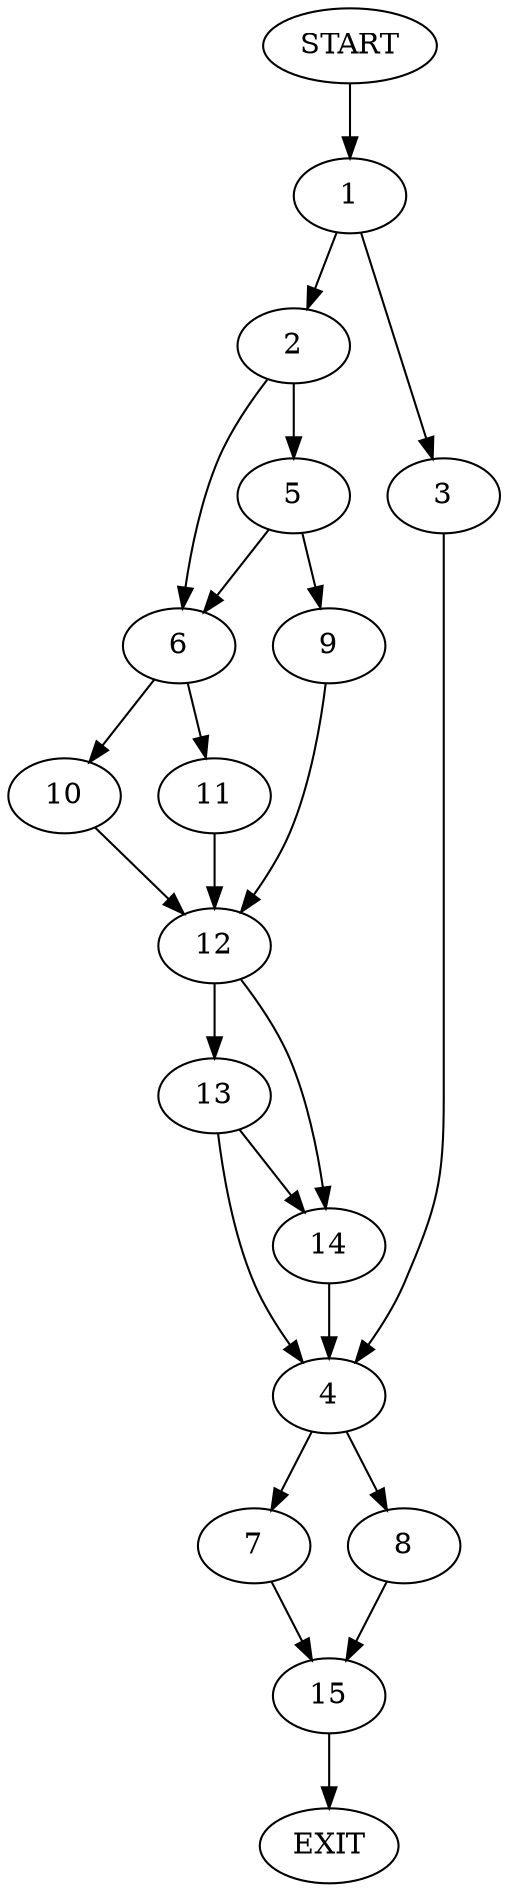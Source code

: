 digraph {
0 [label="START"]
16 [label="EXIT"]
0 -> 1
1 -> 2
1 -> 3
3 -> 4
2 -> 5
2 -> 6
4 -> 7
4 -> 8
5 -> 9
5 -> 6
6 -> 10
6 -> 11
9 -> 12
12 -> 13
12 -> 14
10 -> 12
11 -> 12
14 -> 4
13 -> 4
13 -> 14
7 -> 15
8 -> 15
15 -> 16
}
